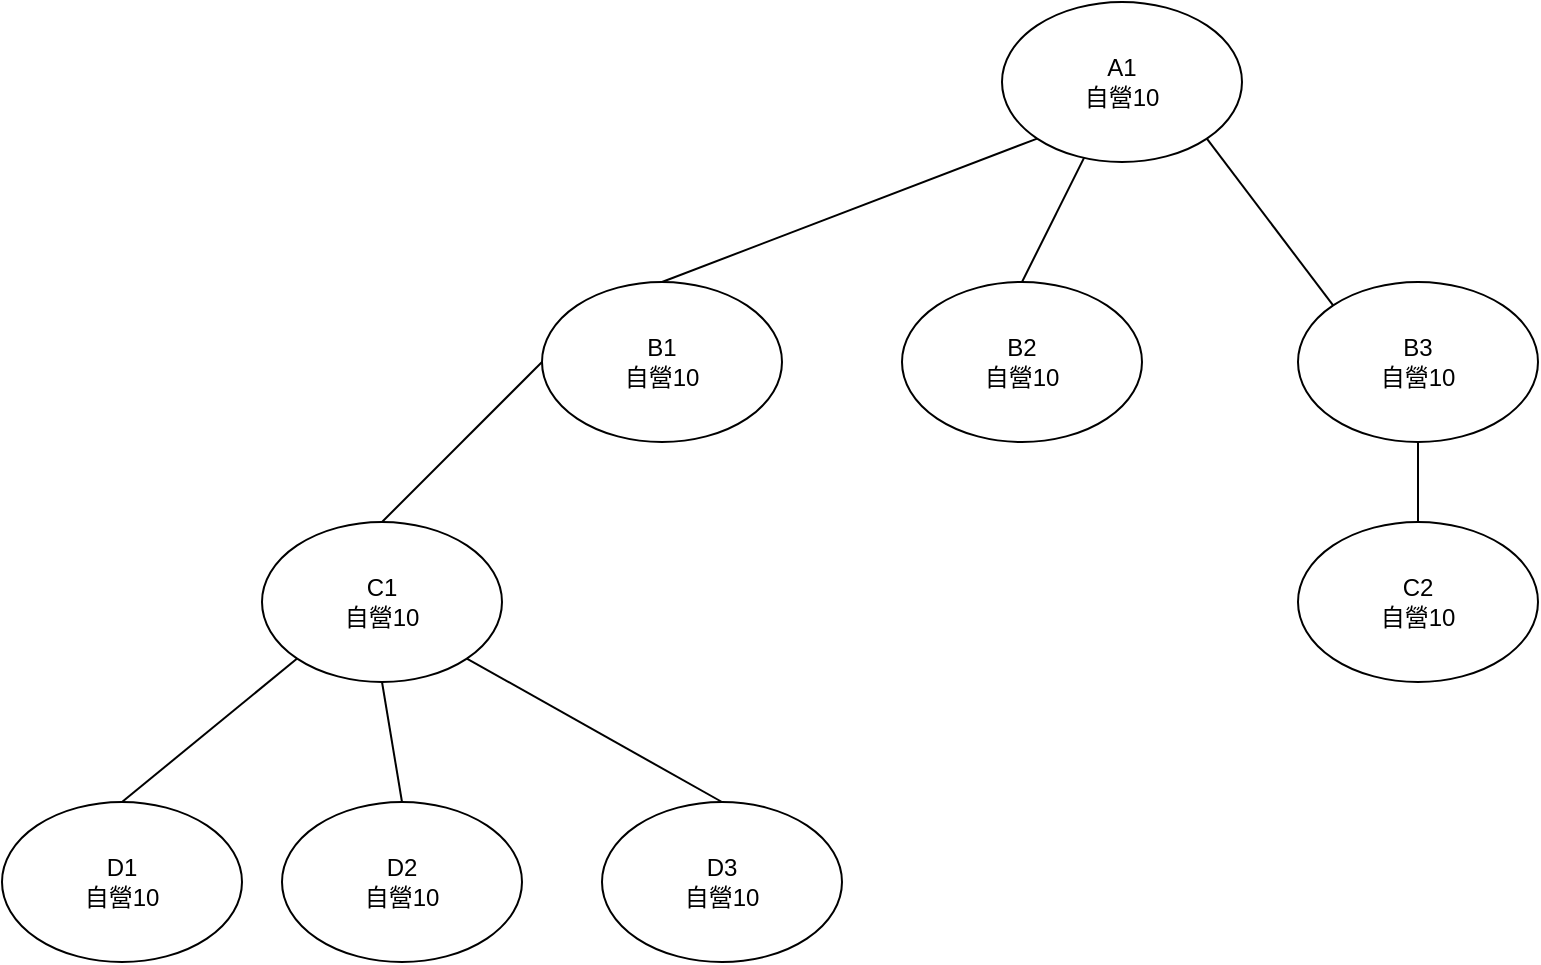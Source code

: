<mxfile version="13.8.0" type="browser"><diagram id="SjKPT26At7ynG_wG3oq9" name="Page-1"><mxGraphModel dx="1186" dy="764" grid="1" gridSize="10" guides="1" tooltips="1" connect="1" arrows="1" fold="1" page="1" pageScale="1" pageWidth="1169" pageHeight="1654" math="0" shadow="0"><root><mxCell id="0"/><mxCell id="1" parent="0"/><object label="A1&lt;br&gt;自營10" id="4PRqtGVMcIrI33xb3Ebu-1"><mxCell style="ellipse;whiteSpace=wrap;html=1;" parent="1" vertex="1"><mxGeometry x="550" y="70" width="120" height="80" as="geometry"/></mxCell></object><mxCell id="4PRqtGVMcIrI33xb3Ebu-2" value="&lt;span&gt;B2&lt;br&gt;自營10&lt;/span&gt;" style="ellipse;whiteSpace=wrap;html=1;" parent="1" vertex="1"><mxGeometry x="500" y="210" width="120" height="80" as="geometry"/></mxCell><mxCell id="4PRqtGVMcIrI33xb3Ebu-4" value="" style="endArrow=none;html=1;entryX=0.5;entryY=0;entryDx=0;entryDy=0;" parent="1" source="4PRqtGVMcIrI33xb3Ebu-1" target="4PRqtGVMcIrI33xb3Ebu-2" edge="1"><mxGeometry width="50" height="50" relative="1" as="geometry"><mxPoint x="610" y="200" as="sourcePoint"/><mxPoint x="500" y="280" as="targetPoint"/></mxGeometry></mxCell><mxCell id="4PRqtGVMcIrI33xb3Ebu-5" value="&lt;span&gt;B3&lt;br&gt;自營10&lt;/span&gt;" style="ellipse;whiteSpace=wrap;html=1;" parent="1" vertex="1"><mxGeometry x="698" y="210" width="120" height="80" as="geometry"/></mxCell><mxCell id="4PRqtGVMcIrI33xb3Ebu-6" value="" style="endArrow=none;html=1;entryX=0;entryY=0;entryDx=0;entryDy=0;exitX=1;exitY=1;exitDx=0;exitDy=0;" parent="1" source="4PRqtGVMcIrI33xb3Ebu-1" target="4PRqtGVMcIrI33xb3Ebu-5" edge="1"><mxGeometry width="50" height="50" relative="1" as="geometry"><mxPoint x="586.718" y="153.282" as="sourcePoint"/><mxPoint x="420" y="320" as="targetPoint"/></mxGeometry></mxCell><mxCell id="4PRqtGVMcIrI33xb3Ebu-16" value="&lt;span&gt;C2&lt;br&gt;自營10&lt;/span&gt;" style="ellipse;whiteSpace=wrap;html=1;" parent="1" vertex="1"><mxGeometry x="698" y="330" width="120" height="80" as="geometry"/></mxCell><mxCell id="4PRqtGVMcIrI33xb3Ebu-17" value="&lt;span&gt;D3&lt;br&gt;自營10&lt;/span&gt;" style="ellipse;whiteSpace=wrap;html=1;" parent="1" vertex="1"><mxGeometry x="350" y="470" width="120" height="80" as="geometry"/></mxCell><mxCell id="4PRqtGVMcIrI33xb3Ebu-18" value="&lt;span&gt;C1&lt;br&gt;自營10&lt;/span&gt;" style="ellipse;whiteSpace=wrap;html=1;" parent="1" vertex="1"><mxGeometry x="180" y="330" width="120" height="80" as="geometry"/></mxCell><mxCell id="4PRqtGVMcIrI33xb3Ebu-26" style="edgeStyle=none;rounded=0;orthogonalLoop=1;jettySize=auto;html=1;" parent="1" source="4PRqtGVMcIrI33xb3Ebu-19" edge="1"><mxGeometry relative="1" as="geometry"><mxPoint x="250" y="470" as="targetPoint"/></mxGeometry></mxCell><mxCell id="4PRqtGVMcIrI33xb3Ebu-19" value="&lt;span&gt;D2&lt;br&gt;自營10&lt;/span&gt;" style="ellipse;whiteSpace=wrap;html=1;" parent="1" vertex="1"><mxGeometry x="190" y="470" width="120" height="80" as="geometry"/></mxCell><mxCell id="4PRqtGVMcIrI33xb3Ebu-20" value="&lt;span&gt;D1&lt;br&gt;自營10&lt;/span&gt;" style="ellipse;whiteSpace=wrap;html=1;" parent="1" vertex="1"><mxGeometry x="50" y="470" width="120" height="80" as="geometry"/></mxCell><mxCell id="4PRqtGVMcIrI33xb3Ebu-21" value="&lt;span&gt;B1&lt;br&gt;自營10&lt;/span&gt;" style="ellipse;whiteSpace=wrap;html=1;" parent="1" vertex="1"><mxGeometry x="320" y="210" width="120" height="80" as="geometry"/></mxCell><mxCell id="4PRqtGVMcIrI33xb3Ebu-22" value="" style="endArrow=none;html=1;entryX=0.5;entryY=0;entryDx=0;entryDy=0;exitX=0;exitY=1;exitDx=0;exitDy=0;" parent="1" source="4PRqtGVMcIrI33xb3Ebu-1" target="4PRqtGVMcIrI33xb3Ebu-21" edge="1"><mxGeometry width="50" height="50" relative="1" as="geometry"><mxPoint x="601.026" y="157.947" as="sourcePoint"/><mxPoint x="570" y="220" as="targetPoint"/></mxGeometry></mxCell><mxCell id="4PRqtGVMcIrI33xb3Ebu-23" value="" style="endArrow=none;html=1;entryX=0.5;entryY=0;entryDx=0;entryDy=0;exitX=0;exitY=0.5;exitDx=0;exitDy=0;" parent="1" source="4PRqtGVMcIrI33xb3Ebu-21" target="4PRqtGVMcIrI33xb3Ebu-18" edge="1"><mxGeometry width="50" height="50" relative="1" as="geometry"><mxPoint x="577.574" y="148.284" as="sourcePoint"/><mxPoint x="390" y="220" as="targetPoint"/></mxGeometry></mxCell><mxCell id="4PRqtGVMcIrI33xb3Ebu-24" value="" style="endArrow=none;html=1;entryX=0.5;entryY=0;entryDx=0;entryDy=0;exitX=0;exitY=1;exitDx=0;exitDy=0;" parent="1" source="4PRqtGVMcIrI33xb3Ebu-18" target="4PRqtGVMcIrI33xb3Ebu-20" edge="1"><mxGeometry width="50" height="50" relative="1" as="geometry"><mxPoint x="330" y="260" as="sourcePoint"/><mxPoint x="250" y="340" as="targetPoint"/></mxGeometry></mxCell><mxCell id="4PRqtGVMcIrI33xb3Ebu-25" value="" style="endArrow=none;html=1;exitX=0.5;exitY=1;exitDx=0;exitDy=0;entryX=0.5;entryY=0;entryDx=0;entryDy=0;" parent="1" source="4PRqtGVMcIrI33xb3Ebu-18" target="4PRqtGVMcIrI33xb3Ebu-19" edge="1"><mxGeometry width="50" height="50" relative="1" as="geometry"><mxPoint x="207.574" y="408.284" as="sourcePoint"/><mxPoint x="250" y="460" as="targetPoint"/></mxGeometry></mxCell><mxCell id="4PRqtGVMcIrI33xb3Ebu-27" value="" style="endArrow=none;html=1;exitX=1;exitY=1;exitDx=0;exitDy=0;entryX=0.5;entryY=0;entryDx=0;entryDy=0;" parent="1" source="4PRqtGVMcIrI33xb3Ebu-18" target="4PRqtGVMcIrI33xb3Ebu-17" edge="1"><mxGeometry width="50" height="50" relative="1" as="geometry"><mxPoint x="250" y="420" as="sourcePoint"/><mxPoint x="260" y="480" as="targetPoint"/></mxGeometry></mxCell><mxCell id="4PRqtGVMcIrI33xb3Ebu-28" value="" style="endArrow=none;html=1;exitX=0.5;exitY=1;exitDx=0;exitDy=0;entryX=0.5;entryY=0;entryDx=0;entryDy=0;" parent="1" source="4PRqtGVMcIrI33xb3Ebu-5" target="4PRqtGVMcIrI33xb3Ebu-16" edge="1"><mxGeometry width="50" height="50" relative="1" as="geometry"><mxPoint x="292.426" y="408.284" as="sourcePoint"/><mxPoint x="420" y="490" as="targetPoint"/></mxGeometry></mxCell></root></mxGraphModel></diagram></mxfile>
